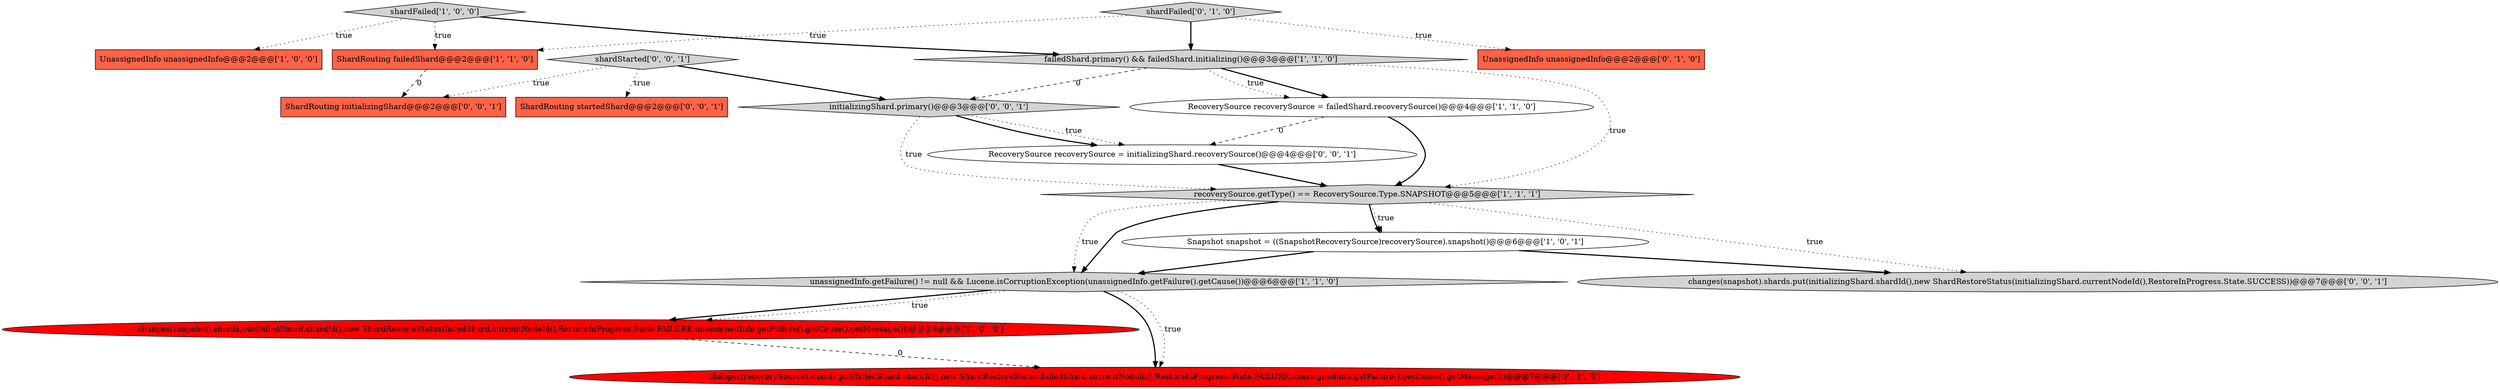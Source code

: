digraph {
7 [style = filled, label = "unassignedInfo.getFailure() != null && Lucene.isCorruptionException(unassignedInfo.getFailure().getCause())@@@6@@@['1', '1', '0']", fillcolor = lightgray, shape = diamond image = "AAA0AAABBB1BBB"];
14 [style = filled, label = "ShardRouting startedShard@@@2@@@['0', '0', '1']", fillcolor = tomato, shape = box image = "AAA0AAABBB3BBB"];
1 [style = filled, label = "failedShard.primary() && failedShard.initializing()@@@3@@@['1', '1', '0']", fillcolor = lightgray, shape = diamond image = "AAA0AAABBB1BBB"];
16 [style = filled, label = "shardStarted['0', '0', '1']", fillcolor = lightgray, shape = diamond image = "AAA0AAABBB3BBB"];
3 [style = filled, label = "Snapshot snapshot = ((SnapshotRecoverySource)recoverySource).snapshot()@@@6@@@['1', '0', '1']", fillcolor = white, shape = ellipse image = "AAA0AAABBB1BBB"];
15 [style = filled, label = "changes(snapshot).shards.put(initializingShard.shardId(),new ShardRestoreStatus(initializingShard.currentNodeId(),RestoreInProgress.State.SUCCESS))@@@7@@@['0', '0', '1']", fillcolor = lightgray, shape = ellipse image = "AAA0AAABBB3BBB"];
6 [style = filled, label = "recoverySource.getType() == RecoverySource.Type.SNAPSHOT@@@5@@@['1', '1', '1']", fillcolor = lightgray, shape = diamond image = "AAA0AAABBB1BBB"];
8 [style = filled, label = "shardFailed['1', '0', '0']", fillcolor = lightgray, shape = diamond image = "AAA0AAABBB1BBB"];
12 [style = filled, label = "RecoverySource recoverySource = initializingShard.recoverySource()@@@4@@@['0', '0', '1']", fillcolor = white, shape = ellipse image = "AAA0AAABBB3BBB"];
4 [style = filled, label = "UnassignedInfo unassignedInfo@@@2@@@['1', '0', '0']", fillcolor = tomato, shape = box image = "AAA0AAABBB1BBB"];
5 [style = filled, label = "ShardRouting failedShard@@@2@@@['1', '1', '0']", fillcolor = tomato, shape = box image = "AAA0AAABBB1BBB"];
13 [style = filled, label = "initializingShard.primary()@@@3@@@['0', '0', '1']", fillcolor = lightgray, shape = diamond image = "AAA0AAABBB3BBB"];
2 [style = filled, label = "RecoverySource recoverySource = failedShard.recoverySource()@@@4@@@['1', '1', '0']", fillcolor = white, shape = ellipse image = "AAA0AAABBB1BBB"];
17 [style = filled, label = "ShardRouting initializingShard@@@2@@@['0', '0', '1']", fillcolor = tomato, shape = box image = "AAA0AAABBB3BBB"];
10 [style = filled, label = "shardFailed['0', '1', '0']", fillcolor = lightgray, shape = diamond image = "AAA0AAABBB2BBB"];
9 [style = filled, label = "UnassignedInfo unassignedInfo@@@2@@@['0', '1', '0']", fillcolor = tomato, shape = box image = "AAA0AAABBB2BBB"];
0 [style = filled, label = "changes(snapshot).shards.put(failedShard.shardId(),new ShardRestoreStatus(failedShard.currentNodeId(),RestoreInProgress.State.FAILURE,unassignedInfo.getFailure().getCause().getMessage()))@@@8@@@['1', '0', '0']", fillcolor = red, shape = ellipse image = "AAA1AAABBB1BBB"];
11 [style = filled, label = "changes(recoverySource).shards.put(failedShard.shardId(),new ShardRestoreStatus(failedShard.currentNodeId(),RestoreInProgress.State.FAILURE,unassignedInfo.getFailure().getCause().getMessage()))@@@7@@@['0', '1', '0']", fillcolor = red, shape = ellipse image = "AAA1AAABBB2BBB"];
13->6 [style = dotted, label="true"];
6->3 [style = bold, label=""];
16->13 [style = bold, label=""];
7->11 [style = bold, label=""];
13->12 [style = dotted, label="true"];
2->6 [style = bold, label=""];
16->17 [style = dotted, label="true"];
7->0 [style = bold, label=""];
3->15 [style = bold, label=""];
0->11 [style = dashed, label="0"];
7->0 [style = dotted, label="true"];
10->9 [style = dotted, label="true"];
10->5 [style = dotted, label="true"];
12->6 [style = bold, label=""];
8->4 [style = dotted, label="true"];
1->13 [style = dashed, label="0"];
8->1 [style = bold, label=""];
2->12 [style = dashed, label="0"];
13->12 [style = bold, label=""];
5->17 [style = dashed, label="0"];
7->11 [style = dotted, label="true"];
3->7 [style = bold, label=""];
8->5 [style = dotted, label="true"];
16->14 [style = dotted, label="true"];
6->7 [style = dotted, label="true"];
1->6 [style = dotted, label="true"];
1->2 [style = bold, label=""];
6->3 [style = dotted, label="true"];
1->2 [style = dotted, label="true"];
6->7 [style = bold, label=""];
10->1 [style = bold, label=""];
6->15 [style = dotted, label="true"];
}
